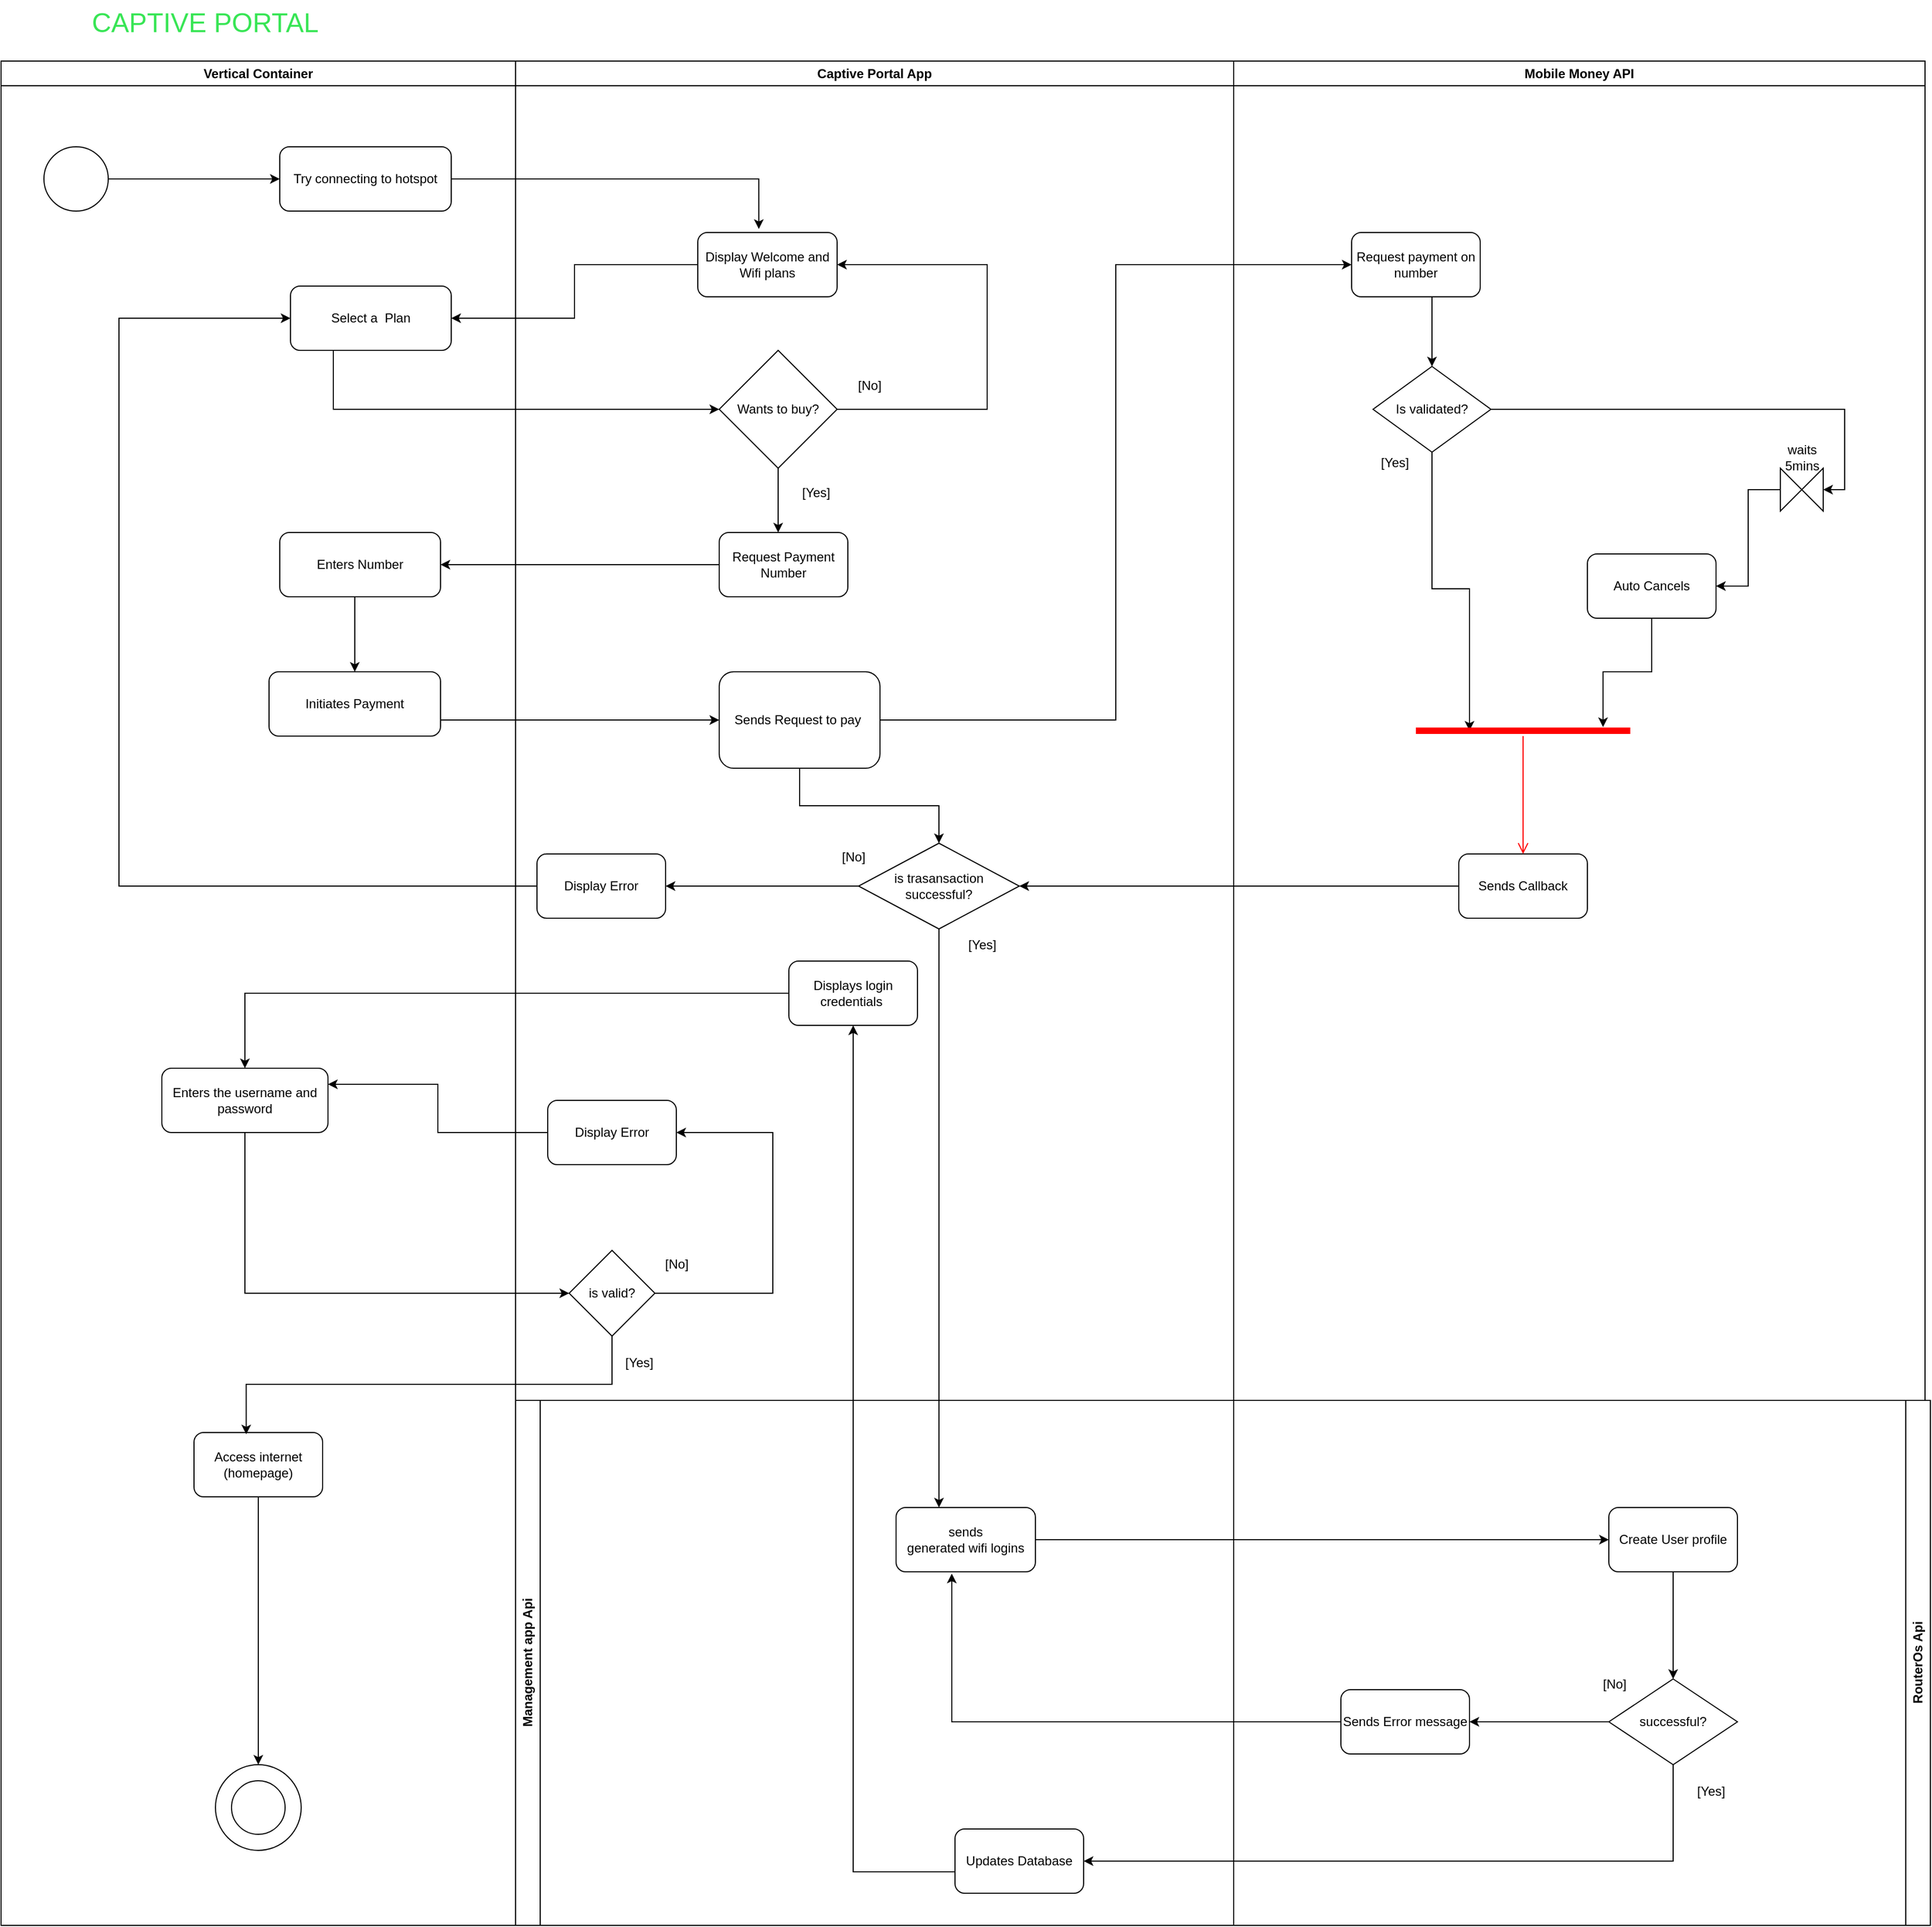 <mxfile version="24.2.5" type="github" pages="2">
  <diagram name="Page-1" id="CUb-QfJk0qU2F_aChCjE">
    <mxGraphModel dx="1254" dy="2926" grid="1" gridSize="10" guides="1" tooltips="1" connect="1" arrows="1" fold="1" page="1" pageScale="1" pageWidth="850" pageHeight="1100" math="0" shadow="0">
      <root>
        <mxCell id="0" />
        <mxCell id="1" parent="0" />
        <mxCell id="_54EH0U5GBHdhhIOFVnq-50" value="Vertical Container" style="swimlane;whiteSpace=wrap;html=1;" vertex="1" parent="1">
          <mxGeometry x="120" y="-1050" width="480" height="1740" as="geometry" />
        </mxCell>
        <mxCell id="_54EH0U5GBHdhhIOFVnq-55" style="edgeStyle=orthogonalEdgeStyle;rounded=0;orthogonalLoop=1;jettySize=auto;html=1;entryX=0;entryY=0.5;entryDx=0;entryDy=0;" edge="1" parent="_54EH0U5GBHdhhIOFVnq-50" source="_54EH0U5GBHdhhIOFVnq-52" target="_54EH0U5GBHdhhIOFVnq-53">
          <mxGeometry relative="1" as="geometry" />
        </mxCell>
        <mxCell id="_54EH0U5GBHdhhIOFVnq-52" value="" style="ellipse;whiteSpace=wrap;html=1;aspect=fixed;" vertex="1" parent="_54EH0U5GBHdhhIOFVnq-50">
          <mxGeometry x="40" y="80" width="60" height="60" as="geometry" />
        </mxCell>
        <mxCell id="_54EH0U5GBHdhhIOFVnq-53" value="Try connecting to hotspot" style="rounded=1;whiteSpace=wrap;html=1;" vertex="1" parent="_54EH0U5GBHdhhIOFVnq-50">
          <mxGeometry x="260" y="80" width="160" height="60" as="geometry" />
        </mxCell>
        <mxCell id="_54EH0U5GBHdhhIOFVnq-57" value="Select a&amp;nbsp; Plan" style="rounded=1;whiteSpace=wrap;html=1;" vertex="1" parent="_54EH0U5GBHdhhIOFVnq-50">
          <mxGeometry x="270" y="210" width="150" height="60" as="geometry" />
        </mxCell>
        <mxCell id="_54EH0U5GBHdhhIOFVnq-75" style="edgeStyle=orthogonalEdgeStyle;rounded=0;orthogonalLoop=1;jettySize=auto;html=1;entryX=0.5;entryY=0;entryDx=0;entryDy=0;" edge="1" parent="_54EH0U5GBHdhhIOFVnq-50" source="_54EH0U5GBHdhhIOFVnq-69" target="_54EH0U5GBHdhhIOFVnq-71">
          <mxGeometry relative="1" as="geometry">
            <Array as="points">
              <mxPoint x="330" y="500" />
              <mxPoint x="330" y="500" />
            </Array>
          </mxGeometry>
        </mxCell>
        <mxCell id="_54EH0U5GBHdhhIOFVnq-69" value="Enters Number" style="rounded=1;whiteSpace=wrap;html=1;" vertex="1" parent="_54EH0U5GBHdhhIOFVnq-50">
          <mxGeometry x="260" y="440" width="150" height="60" as="geometry" />
        </mxCell>
        <mxCell id="_54EH0U5GBHdhhIOFVnq-71" value="Initiates Payment" style="rounded=1;whiteSpace=wrap;html=1;" vertex="1" parent="_54EH0U5GBHdhhIOFVnq-50">
          <mxGeometry x="250" y="570" width="160" height="60" as="geometry" />
        </mxCell>
        <mxCell id="P2UTuWMtkCsNZybzm8Zl-17" value="Enters the username and password" style="rounded=1;whiteSpace=wrap;html=1;" vertex="1" parent="_54EH0U5GBHdhhIOFVnq-50">
          <mxGeometry x="150" y="940" width="155" height="60" as="geometry" />
        </mxCell>
        <mxCell id="1P5W6dFwLzDKhJgguuWO-12" value="" style="edgeStyle=orthogonalEdgeStyle;rounded=0;orthogonalLoop=1;jettySize=auto;html=1;" edge="1" parent="_54EH0U5GBHdhhIOFVnq-50" source="1P5W6dFwLzDKhJgguuWO-9" target="1P5W6dFwLzDKhJgguuWO-11">
          <mxGeometry relative="1" as="geometry" />
        </mxCell>
        <mxCell id="1P5W6dFwLzDKhJgguuWO-9" value="Access internet&lt;div&gt;(homepage)&lt;/div&gt;" style="rounded=1;whiteSpace=wrap;html=1;" vertex="1" parent="_54EH0U5GBHdhhIOFVnq-50">
          <mxGeometry x="180" y="1280" width="120" height="60" as="geometry" />
        </mxCell>
        <mxCell id="1P5W6dFwLzDKhJgguuWO-11" value="" style="ellipse;whiteSpace=wrap;html=1;rounded=1;" vertex="1" parent="_54EH0U5GBHdhhIOFVnq-50">
          <mxGeometry x="200" y="1590" width="80" height="80" as="geometry" />
        </mxCell>
        <mxCell id="1P5W6dFwLzDKhJgguuWO-13" value="" style="ellipse;whiteSpace=wrap;html=1;aspect=fixed;" vertex="1" parent="_54EH0U5GBHdhhIOFVnq-50">
          <mxGeometry x="215" y="1605" width="50" height="50" as="geometry" />
        </mxCell>
        <mxCell id="_54EH0U5GBHdhhIOFVnq-51" value="Captive Portal App" style="swimlane;whiteSpace=wrap;html=1;startSize=23;" vertex="1" parent="1">
          <mxGeometry x="600" y="-1050" width="670" height="1250" as="geometry" />
        </mxCell>
        <mxCell id="_54EH0U5GBHdhhIOFVnq-54" value="Display Welcome and Wifi plans" style="rounded=1;whiteSpace=wrap;html=1;" vertex="1" parent="_54EH0U5GBHdhhIOFVnq-51">
          <mxGeometry x="170" y="160" width="130" height="60" as="geometry" />
        </mxCell>
        <mxCell id="_54EH0U5GBHdhhIOFVnq-65" value="" style="edgeStyle=orthogonalEdgeStyle;rounded=0;orthogonalLoop=1;jettySize=auto;html=1;" edge="1" parent="_54EH0U5GBHdhhIOFVnq-51" source="_54EH0U5GBHdhhIOFVnq-61">
          <mxGeometry relative="1" as="geometry">
            <mxPoint x="245" y="440" as="targetPoint" />
          </mxGeometry>
        </mxCell>
        <mxCell id="_54EH0U5GBHdhhIOFVnq-67" style="edgeStyle=orthogonalEdgeStyle;rounded=0;orthogonalLoop=1;jettySize=auto;html=1;entryX=1;entryY=0.5;entryDx=0;entryDy=0;" edge="1" parent="_54EH0U5GBHdhhIOFVnq-51" target="_54EH0U5GBHdhhIOFVnq-54">
          <mxGeometry relative="1" as="geometry">
            <mxPoint x="300" y="325" as="sourcePoint" />
            <mxPoint x="355" y="230" as="targetPoint" />
            <Array as="points">
              <mxPoint x="440" y="325" />
              <mxPoint x="440" y="190" />
            </Array>
          </mxGeometry>
        </mxCell>
        <mxCell id="_54EH0U5GBHdhhIOFVnq-61" value="Wants to buy?" style="rhombus;whiteSpace=wrap;html=1;" vertex="1" parent="_54EH0U5GBHdhhIOFVnq-51">
          <mxGeometry x="190" y="270" width="110" height="110" as="geometry" />
        </mxCell>
        <mxCell id="_54EH0U5GBHdhhIOFVnq-60" value="" style="edgeStyle=orthogonalEdgeStyle;rounded=0;orthogonalLoop=1;jettySize=auto;html=1;entryX=0;entryY=0.5;entryDx=0;entryDy=0;" edge="1" parent="_54EH0U5GBHdhhIOFVnq-51" target="_54EH0U5GBHdhhIOFVnq-61">
          <mxGeometry relative="1" as="geometry">
            <mxPoint x="-170" y="270" as="sourcePoint" />
            <mxPoint x="165" y="325" as="targetPoint" />
            <Array as="points">
              <mxPoint x="-170" y="325" />
            </Array>
          </mxGeometry>
        </mxCell>
        <mxCell id="_54EH0U5GBHdhhIOFVnq-63" value="Request Payment Number" style="rounded=1;whiteSpace=wrap;html=1;" vertex="1" parent="_54EH0U5GBHdhhIOFVnq-51">
          <mxGeometry x="190" y="440" width="120" height="60" as="geometry" />
        </mxCell>
        <mxCell id="P2UTuWMtkCsNZybzm8Zl-1" value="" style="edgeStyle=orthogonalEdgeStyle;rounded=0;orthogonalLoop=1;jettySize=auto;html=1;" edge="1" parent="_54EH0U5GBHdhhIOFVnq-51" source="_54EH0U5GBHdhhIOFVnq-72" target="_54EH0U5GBHdhhIOFVnq-85">
          <mxGeometry relative="1" as="geometry" />
        </mxCell>
        <mxCell id="_54EH0U5GBHdhhIOFVnq-72" value="Sends Request to pay&amp;nbsp;" style="rounded=1;whiteSpace=wrap;html=1;" vertex="1" parent="_54EH0U5GBHdhhIOFVnq-51">
          <mxGeometry x="190" y="570" width="150" height="90" as="geometry" />
        </mxCell>
        <mxCell id="_54EH0U5GBHdhhIOFVnq-85" value="is trasansaction successful?" style="rhombus;whiteSpace=wrap;html=1;" vertex="1" parent="_54EH0U5GBHdhhIOFVnq-51">
          <mxGeometry x="320" y="730" width="150" height="80" as="geometry" />
        </mxCell>
        <mxCell id="P2UTuWMtkCsNZybzm8Zl-18" value="Displays login credentials&amp;nbsp;" style="rounded=1;whiteSpace=wrap;html=1;" vertex="1" parent="_54EH0U5GBHdhhIOFVnq-51">
          <mxGeometry x="255" y="840" width="120" height="60" as="geometry" />
        </mxCell>
        <mxCell id="_54EH0U5GBHdhhIOFVnq-86" value="Display Error" style="rounded=1;whiteSpace=wrap;html=1;" vertex="1" parent="_54EH0U5GBHdhhIOFVnq-51">
          <mxGeometry x="20" y="740" width="120" height="60" as="geometry" />
        </mxCell>
        <mxCell id="P2UTuWMtkCsNZybzm8Zl-6" style="edgeStyle=orthogonalEdgeStyle;rounded=0;orthogonalLoop=1;jettySize=auto;html=1;entryX=1;entryY=0.5;entryDx=0;entryDy=0;" edge="1" parent="_54EH0U5GBHdhhIOFVnq-51" source="_54EH0U5GBHdhhIOFVnq-85" target="_54EH0U5GBHdhhIOFVnq-86">
          <mxGeometry relative="1" as="geometry" />
        </mxCell>
        <mxCell id="1P5W6dFwLzDKhJgguuWO-7" value="Display Error" style="rounded=1;whiteSpace=wrap;html=1;" vertex="1" parent="_54EH0U5GBHdhhIOFVnq-51">
          <mxGeometry x="30" y="970" width="120" height="60" as="geometry" />
        </mxCell>
        <mxCell id="1P5W6dFwLzDKhJgguuWO-15" style="edgeStyle=orthogonalEdgeStyle;rounded=0;orthogonalLoop=1;jettySize=auto;html=1;entryX=1;entryY=0.5;entryDx=0;entryDy=0;exitX=1;exitY=0.5;exitDx=0;exitDy=0;" edge="1" parent="_54EH0U5GBHdhhIOFVnq-51" source="1P5W6dFwLzDKhJgguuWO-5" target="1P5W6dFwLzDKhJgguuWO-7">
          <mxGeometry relative="1" as="geometry">
            <mxPoint x="170" y="1150" as="sourcePoint" />
            <mxPoint x="190" y="1000" as="targetPoint" />
            <Array as="points">
              <mxPoint x="240" y="1150" />
              <mxPoint x="240" y="1000" />
            </Array>
          </mxGeometry>
        </mxCell>
        <mxCell id="1P5W6dFwLzDKhJgguuWO-5" value="is valid?" style="rhombus;whiteSpace=wrap;html=1;" vertex="1" parent="_54EH0U5GBHdhhIOFVnq-51">
          <mxGeometry x="50" y="1110" width="80" height="80" as="geometry" />
        </mxCell>
        <mxCell id="P2UTuWMtkCsNZybzm8Zl-4" value="[Yes]" style="text;html=1;align=center;verticalAlign=middle;resizable=0;points=[];autosize=1;strokeColor=none;fillColor=none;" vertex="1" parent="_54EH0U5GBHdhhIOFVnq-51">
          <mxGeometry x="410" y="810" width="50" height="30" as="geometry" />
        </mxCell>
        <mxCell id="P2UTuWMtkCsNZybzm8Zl-5" value="[No]" style="text;html=1;align=center;verticalAlign=middle;resizable=0;points=[];autosize=1;strokeColor=none;fillColor=none;" vertex="1" parent="_54EH0U5GBHdhhIOFVnq-51">
          <mxGeometry x="290" y="728" width="50" height="30" as="geometry" />
        </mxCell>
        <mxCell id="1P5W6dFwLzDKhJgguuWO-14" value="[Yes]" style="text;html=1;align=center;verticalAlign=middle;resizable=0;points=[];autosize=1;strokeColor=none;fillColor=none;" vertex="1" parent="_54EH0U5GBHdhhIOFVnq-51">
          <mxGeometry x="90" y="1200" width="50" height="30" as="geometry" />
        </mxCell>
        <mxCell id="_54EH0U5GBHdhhIOFVnq-56" style="edgeStyle=orthogonalEdgeStyle;rounded=0;orthogonalLoop=1;jettySize=auto;html=1;entryX=0.438;entryY=-0.055;entryDx=0;entryDy=0;entryPerimeter=0;" edge="1" parent="1" source="_54EH0U5GBHdhhIOFVnq-53" target="_54EH0U5GBHdhhIOFVnq-54">
          <mxGeometry relative="1" as="geometry" />
        </mxCell>
        <mxCell id="_54EH0U5GBHdhhIOFVnq-58" style="edgeStyle=orthogonalEdgeStyle;rounded=0;orthogonalLoop=1;jettySize=auto;html=1;exitX=0;exitY=0.5;exitDx=0;exitDy=0;" edge="1" parent="1" source="_54EH0U5GBHdhhIOFVnq-54" target="_54EH0U5GBHdhhIOFVnq-57">
          <mxGeometry relative="1" as="geometry" />
        </mxCell>
        <mxCell id="_54EH0U5GBHdhhIOFVnq-66" value="[Yes]" style="text;html=1;align=center;verticalAlign=middle;resizable=0;points=[];autosize=1;strokeColor=none;fillColor=none;" vertex="1" parent="1">
          <mxGeometry x="855" y="-662" width="50" height="30" as="geometry" />
        </mxCell>
        <mxCell id="_54EH0U5GBHdhhIOFVnq-68" value="[No]" style="text;html=1;align=center;verticalAlign=middle;resizable=0;points=[];autosize=1;strokeColor=none;fillColor=none;" vertex="1" parent="1">
          <mxGeometry x="905" y="-762" width="50" height="30" as="geometry" />
        </mxCell>
        <mxCell id="_54EH0U5GBHdhhIOFVnq-70" style="edgeStyle=orthogonalEdgeStyle;rounded=0;orthogonalLoop=1;jettySize=auto;html=1;entryX=1;entryY=0.5;entryDx=0;entryDy=0;" edge="1" parent="1" source="_54EH0U5GBHdhhIOFVnq-63" target="_54EH0U5GBHdhhIOFVnq-69">
          <mxGeometry relative="1" as="geometry" />
        </mxCell>
        <mxCell id="_54EH0U5GBHdhhIOFVnq-73" style="edgeStyle=orthogonalEdgeStyle;rounded=0;orthogonalLoop=1;jettySize=auto;html=1;entryX=0;entryY=0.5;entryDx=0;entryDy=0;" edge="1" parent="1" source="_54EH0U5GBHdhhIOFVnq-71" target="_54EH0U5GBHdhhIOFVnq-72">
          <mxGeometry relative="1" as="geometry">
            <Array as="points">
              <mxPoint x="600" y="-435" />
              <mxPoint x="600" y="-435" />
            </Array>
          </mxGeometry>
        </mxCell>
        <mxCell id="_54EH0U5GBHdhhIOFVnq-77" value="Mobile Money API" style="swimlane;whiteSpace=wrap;html=1;" vertex="1" parent="1">
          <mxGeometry x="1270" y="-1050" width="645" height="1250" as="geometry" />
        </mxCell>
        <mxCell id="_54EH0U5GBHdhhIOFVnq-80" value="" style="edgeStyle=orthogonalEdgeStyle;rounded=0;orthogonalLoop=1;jettySize=auto;html=1;" edge="1" parent="_54EH0U5GBHdhhIOFVnq-77" source="_54EH0U5GBHdhhIOFVnq-76" target="_54EH0U5GBHdhhIOFVnq-79">
          <mxGeometry relative="1" as="geometry">
            <Array as="points">
              <mxPoint x="185" y="230" />
              <mxPoint x="185" y="230" />
            </Array>
          </mxGeometry>
        </mxCell>
        <mxCell id="_54EH0U5GBHdhhIOFVnq-76" value="Request payment on number" style="rounded=1;whiteSpace=wrap;html=1;" vertex="1" parent="_54EH0U5GBHdhhIOFVnq-77">
          <mxGeometry x="110" y="160" width="120" height="60" as="geometry" />
        </mxCell>
        <mxCell id="1P5W6dFwLzDKhJgguuWO-28" style="edgeStyle=orthogonalEdgeStyle;rounded=0;orthogonalLoop=1;jettySize=auto;html=1;entryX=0.5;entryY=0;entryDx=0;entryDy=0;" edge="1" parent="_54EH0U5GBHdhhIOFVnq-77" source="_54EH0U5GBHdhhIOFVnq-79" target="1P5W6dFwLzDKhJgguuWO-20">
          <mxGeometry relative="1" as="geometry" />
        </mxCell>
        <mxCell id="_54EH0U5GBHdhhIOFVnq-79" value="Is validated?" style="rhombus;whiteSpace=wrap;html=1;" vertex="1" parent="_54EH0U5GBHdhhIOFVnq-77">
          <mxGeometry x="130" y="285" width="110" height="80" as="geometry" />
        </mxCell>
        <mxCell id="_54EH0U5GBHdhhIOFVnq-81" value="Sends Callback" style="rounded=1;whiteSpace=wrap;html=1;" vertex="1" parent="_54EH0U5GBHdhhIOFVnq-77">
          <mxGeometry x="210" y="740" width="120" height="60" as="geometry" />
        </mxCell>
        <mxCell id="_54EH0U5GBHdhhIOFVnq-82" style="edgeStyle=orthogonalEdgeStyle;rounded=0;orthogonalLoop=1;jettySize=auto;html=1;entryX=0.25;entryY=0.5;entryDx=0;entryDy=0;entryPerimeter=0;" edge="1" parent="_54EH0U5GBHdhhIOFVnq-77" source="_54EH0U5GBHdhhIOFVnq-79" target="1P5W6dFwLzDKhJgguuWO-31">
          <mxGeometry relative="1" as="geometry">
            <mxPoint x="184" y="450" as="targetPoint" />
          </mxGeometry>
        </mxCell>
        <mxCell id="P2UTuWMtkCsNZybzm8Zl-3" value="[Yes]" style="text;html=1;align=center;verticalAlign=middle;resizable=0;points=[];autosize=1;strokeColor=none;fillColor=none;" vertex="1" parent="_54EH0U5GBHdhhIOFVnq-77">
          <mxGeometry x="125" y="360" width="50" height="30" as="geometry" />
        </mxCell>
        <mxCell id="1P5W6dFwLzDKhJgguuWO-25" value="" style="edgeStyle=orthogonalEdgeStyle;rounded=0;orthogonalLoop=1;jettySize=auto;html=1;exitX=0.5;exitY=1;exitDx=0;exitDy=0;entryX=1;entryY=0.5;entryDx=0;entryDy=0;" edge="1" parent="_54EH0U5GBHdhhIOFVnq-77" source="1P5W6dFwLzDKhJgguuWO-20" target="1P5W6dFwLzDKhJgguuWO-33">
          <mxGeometry relative="1" as="geometry">
            <mxPoint x="450" y="510" as="targetPoint" />
            <Array as="points">
              <mxPoint x="480" y="400" />
              <mxPoint x="480" y="490" />
            </Array>
          </mxGeometry>
        </mxCell>
        <mxCell id="1P5W6dFwLzDKhJgguuWO-20" value="" style="shape=collate;html=1;direction=south;" vertex="1" parent="_54EH0U5GBHdhhIOFVnq-77">
          <mxGeometry x="510" y="380" width="40" height="40" as="geometry" />
        </mxCell>
        <mxCell id="1P5W6dFwLzDKhJgguuWO-29" value="waits&lt;div&gt;5mins&lt;/div&gt;" style="text;html=1;align=center;verticalAlign=middle;resizable=0;points=[];autosize=1;strokeColor=none;fillColor=none;" vertex="1" parent="_54EH0U5GBHdhhIOFVnq-77">
          <mxGeometry x="500" y="350" width="60" height="40" as="geometry" />
        </mxCell>
        <mxCell id="1P5W6dFwLzDKhJgguuWO-31" value="" style="shape=line;html=1;strokeWidth=6;strokeColor=#ff0000;" vertex="1" parent="_54EH0U5GBHdhhIOFVnq-77">
          <mxGeometry x="170" y="620" width="200" height="10" as="geometry" />
        </mxCell>
        <mxCell id="1P5W6dFwLzDKhJgguuWO-32" value="" style="edgeStyle=orthogonalEdgeStyle;html=1;verticalAlign=bottom;endArrow=open;endSize=8;strokeColor=#ff0000;rounded=0;" edge="1" source="1P5W6dFwLzDKhJgguuWO-31" parent="_54EH0U5GBHdhhIOFVnq-77" target="_54EH0U5GBHdhhIOFVnq-81">
          <mxGeometry relative="1" as="geometry">
            <mxPoint x="270" y="595" as="targetPoint" />
          </mxGeometry>
        </mxCell>
        <mxCell id="1P5W6dFwLzDKhJgguuWO-34" style="edgeStyle=orthogonalEdgeStyle;rounded=0;orthogonalLoop=1;jettySize=auto;html=1;entryX=0.873;entryY=0.167;entryDx=0;entryDy=0;entryPerimeter=0;" edge="1" parent="_54EH0U5GBHdhhIOFVnq-77" source="1P5W6dFwLzDKhJgguuWO-33" target="1P5W6dFwLzDKhJgguuWO-31">
          <mxGeometry relative="1" as="geometry" />
        </mxCell>
        <mxCell id="1P5W6dFwLzDKhJgguuWO-33" value="Auto Cancels" style="rounded=1;whiteSpace=wrap;html=1;" vertex="1" parent="_54EH0U5GBHdhhIOFVnq-77">
          <mxGeometry x="330" y="460" width="120" height="60" as="geometry" />
        </mxCell>
        <mxCell id="_54EH0U5GBHdhhIOFVnq-78" style="edgeStyle=orthogonalEdgeStyle;rounded=0;orthogonalLoop=1;jettySize=auto;html=1;entryX=0;entryY=0.5;entryDx=0;entryDy=0;" edge="1" parent="1" source="_54EH0U5GBHdhhIOFVnq-72" target="_54EH0U5GBHdhhIOFVnq-76">
          <mxGeometry relative="1" as="geometry" />
        </mxCell>
        <mxCell id="_54EH0U5GBHdhhIOFVnq-89" value="RouterOs Api" style="swimlane;horizontal=0;whiteSpace=wrap;html=1;startSize=23;direction=west;" vertex="1" parent="1">
          <mxGeometry x="1270" y="200" width="650" height="490" as="geometry" />
        </mxCell>
        <mxCell id="P2UTuWMtkCsNZybzm8Zl-8" value="" style="edgeStyle=orthogonalEdgeStyle;rounded=0;orthogonalLoop=1;jettySize=auto;html=1;" edge="1" parent="_54EH0U5GBHdhhIOFVnq-89" source="_54EH0U5GBHdhhIOFVnq-90" target="P2UTuWMtkCsNZybzm8Zl-7">
          <mxGeometry relative="1" as="geometry" />
        </mxCell>
        <mxCell id="_54EH0U5GBHdhhIOFVnq-90" value="Create User profile" style="rounded=1;whiteSpace=wrap;html=1;" vertex="1" parent="_54EH0U5GBHdhhIOFVnq-89">
          <mxGeometry x="350" y="100" width="120" height="60" as="geometry" />
        </mxCell>
        <mxCell id="P2UTuWMtkCsNZybzm8Zl-13" style="edgeStyle=orthogonalEdgeStyle;rounded=0;orthogonalLoop=1;jettySize=auto;html=1;entryX=1;entryY=0.5;entryDx=0;entryDy=0;" edge="1" parent="_54EH0U5GBHdhhIOFVnq-89" source="P2UTuWMtkCsNZybzm8Zl-7" target="P2UTuWMtkCsNZybzm8Zl-12">
          <mxGeometry relative="1" as="geometry" />
        </mxCell>
        <mxCell id="P2UTuWMtkCsNZybzm8Zl-7" value="successful?" style="rhombus;whiteSpace=wrap;html=1;" vertex="1" parent="_54EH0U5GBHdhhIOFVnq-89">
          <mxGeometry x="350" y="260" width="120" height="80" as="geometry" />
        </mxCell>
        <mxCell id="P2UTuWMtkCsNZybzm8Zl-11" value="[No]" style="text;html=1;align=center;verticalAlign=middle;resizable=0;points=[];autosize=1;strokeColor=none;fillColor=none;" vertex="1" parent="_54EH0U5GBHdhhIOFVnq-89">
          <mxGeometry x="330" y="250" width="50" height="30" as="geometry" />
        </mxCell>
        <mxCell id="P2UTuWMtkCsNZybzm8Zl-12" value="Sends Error message" style="rounded=1;whiteSpace=wrap;html=1;" vertex="1" parent="_54EH0U5GBHdhhIOFVnq-89">
          <mxGeometry x="100" y="270" width="120" height="60" as="geometry" />
        </mxCell>
        <mxCell id="P2UTuWMtkCsNZybzm8Zl-16" value="[Yes]" style="text;html=1;align=center;verticalAlign=middle;resizable=0;points=[];autosize=1;strokeColor=none;fillColor=none;" vertex="1" parent="_54EH0U5GBHdhhIOFVnq-89">
          <mxGeometry x="420" y="350" width="50" height="30" as="geometry" />
        </mxCell>
        <mxCell id="_54EH0U5GBHdhhIOFVnq-87" value="Management app Api" style="swimlane;horizontal=0;whiteSpace=wrap;html=1;" vertex="1" parent="1">
          <mxGeometry x="600" y="200" width="670" height="490" as="geometry" />
        </mxCell>
        <mxCell id="_54EH0U5GBHdhhIOFVnq-88" value="sends&lt;div&gt;generated wifi logins&lt;/div&gt;" style="rounded=1;whiteSpace=wrap;html=1;" vertex="1" parent="_54EH0U5GBHdhhIOFVnq-87">
          <mxGeometry x="355" y="100" width="130" height="60" as="geometry" />
        </mxCell>
        <mxCell id="P2UTuWMtkCsNZybzm8Zl-9" value="Updates Database" style="rounded=1;whiteSpace=wrap;html=1;" vertex="1" parent="_54EH0U5GBHdhhIOFVnq-87">
          <mxGeometry x="410" y="400" width="120" height="60" as="geometry" />
        </mxCell>
        <mxCell id="P2UTuWMtkCsNZybzm8Zl-2" value="" style="edgeStyle=orthogonalEdgeStyle;rounded=0;orthogonalLoop=1;jettySize=auto;html=1;entryX=0.308;entryY=0;entryDx=0;entryDy=0;entryPerimeter=0;" edge="1" parent="1" source="_54EH0U5GBHdhhIOFVnq-85" target="_54EH0U5GBHdhhIOFVnq-88">
          <mxGeometry relative="1" as="geometry" />
        </mxCell>
        <mxCell id="P2UTuWMtkCsNZybzm8Zl-14" style="edgeStyle=orthogonalEdgeStyle;rounded=0;orthogonalLoop=1;jettySize=auto;html=1;entryX=0.4;entryY=1.028;entryDx=0;entryDy=0;entryPerimeter=0;" edge="1" parent="1" source="P2UTuWMtkCsNZybzm8Zl-12" target="_54EH0U5GBHdhhIOFVnq-88">
          <mxGeometry relative="1" as="geometry" />
        </mxCell>
        <mxCell id="P2UTuWMtkCsNZybzm8Zl-15" style="edgeStyle=orthogonalEdgeStyle;rounded=0;orthogonalLoop=1;jettySize=auto;html=1;entryX=1;entryY=0.5;entryDx=0;entryDy=0;exitX=0.5;exitY=1;exitDx=0;exitDy=0;" edge="1" parent="1" source="P2UTuWMtkCsNZybzm8Zl-7" target="P2UTuWMtkCsNZybzm8Zl-9">
          <mxGeometry relative="1" as="geometry">
            <mxPoint x="960" y="340" as="targetPoint" />
            <Array as="points">
              <mxPoint x="1680" y="630" />
            </Array>
          </mxGeometry>
        </mxCell>
        <mxCell id="1P5W6dFwLzDKhJgguuWO-2" style="edgeStyle=orthogonalEdgeStyle;rounded=0;orthogonalLoop=1;jettySize=auto;html=1;entryX=0;entryY=0.5;entryDx=0;entryDy=0;" edge="1" parent="1" source="_54EH0U5GBHdhhIOFVnq-86" target="_54EH0U5GBHdhhIOFVnq-57">
          <mxGeometry relative="1" as="geometry">
            <Array as="points">
              <mxPoint x="230" y="-280" />
              <mxPoint x="230" y="-810" />
            </Array>
          </mxGeometry>
        </mxCell>
        <mxCell id="1P5W6dFwLzDKhJgguuWO-4" style="edgeStyle=orthogonalEdgeStyle;rounded=0;orthogonalLoop=1;jettySize=auto;html=1;entryX=0.5;entryY=0;entryDx=0;entryDy=0;" edge="1" parent="1" source="P2UTuWMtkCsNZybzm8Zl-18" target="P2UTuWMtkCsNZybzm8Zl-17">
          <mxGeometry relative="1" as="geometry">
            <mxPoint x="350" y="-170" as="targetPoint" />
          </mxGeometry>
        </mxCell>
        <mxCell id="1P5W6dFwLzDKhJgguuWO-8" style="edgeStyle=orthogonalEdgeStyle;rounded=0;orthogonalLoop=1;jettySize=auto;html=1;entryX=0;entryY=0.5;entryDx=0;entryDy=0;" edge="1" parent="1" source="_54EH0U5GBHdhhIOFVnq-88" target="_54EH0U5GBHdhhIOFVnq-90">
          <mxGeometry relative="1" as="geometry" />
        </mxCell>
        <mxCell id="1P5W6dFwLzDKhJgguuWO-3" style="edgeStyle=orthogonalEdgeStyle;rounded=0;orthogonalLoop=1;jettySize=auto;html=1;entryX=0.5;entryY=1;entryDx=0;entryDy=0;exitX=0;exitY=0.5;exitDx=0;exitDy=0;" edge="1" parent="1" source="P2UTuWMtkCsNZybzm8Zl-9" target="P2UTuWMtkCsNZybzm8Zl-18">
          <mxGeometry relative="1" as="geometry">
            <mxPoint x="740.0" y="-98.32" as="targetPoint" />
            <mxPoint x="1010" y="645" as="sourcePoint" />
            <Array as="points">
              <mxPoint x="1010" y="640" />
              <mxPoint x="915" y="640" />
            </Array>
          </mxGeometry>
        </mxCell>
        <mxCell id="1P5W6dFwLzDKhJgguuWO-6" value="" style="edgeStyle=orthogonalEdgeStyle;rounded=0;orthogonalLoop=1;jettySize=auto;html=1;" edge="1" parent="1" source="P2UTuWMtkCsNZybzm8Zl-17" target="1P5W6dFwLzDKhJgguuWO-5">
          <mxGeometry relative="1" as="geometry">
            <Array as="points">
              <mxPoint x="348" y="100" />
            </Array>
          </mxGeometry>
        </mxCell>
        <mxCell id="1P5W6dFwLzDKhJgguuWO-10" style="edgeStyle=orthogonalEdgeStyle;rounded=0;orthogonalLoop=1;jettySize=auto;html=1;entryX=0.406;entryY=0.028;entryDx=0;entryDy=0;entryPerimeter=0;exitX=0.5;exitY=1;exitDx=0;exitDy=0;" edge="1" parent="1" source="1P5W6dFwLzDKhJgguuWO-5" target="1P5W6dFwLzDKhJgguuWO-9">
          <mxGeometry relative="1" as="geometry" />
        </mxCell>
        <mxCell id="1P5W6dFwLzDKhJgguuWO-16" style="edgeStyle=orthogonalEdgeStyle;rounded=0;orthogonalLoop=1;jettySize=auto;html=1;entryX=1;entryY=0.25;entryDx=0;entryDy=0;" edge="1" parent="1" source="1P5W6dFwLzDKhJgguuWO-7" target="P2UTuWMtkCsNZybzm8Zl-17">
          <mxGeometry relative="1" as="geometry" />
        </mxCell>
        <mxCell id="1P5W6dFwLzDKhJgguuWO-17" value="[No]" style="text;html=1;align=center;verticalAlign=middle;resizable=0;points=[];autosize=1;strokeColor=none;fillColor=none;" vertex="1" parent="1">
          <mxGeometry x="725" y="58" width="50" height="30" as="geometry" />
        </mxCell>
        <mxCell id="1P5W6dFwLzDKhJgguuWO-35" style="edgeStyle=orthogonalEdgeStyle;rounded=0;orthogonalLoop=1;jettySize=auto;html=1;entryX=1;entryY=0.5;entryDx=0;entryDy=0;" edge="1" parent="1" source="_54EH0U5GBHdhhIOFVnq-81" target="_54EH0U5GBHdhhIOFVnq-85">
          <mxGeometry relative="1" as="geometry" />
        </mxCell>
        <mxCell id="_CGSbkhhY-q3rpVF21e--1" value="&lt;font color=&quot;#38e555&quot; style=&quot;font-size: 25px;&quot;&gt;CAPTIVE PORTAL&lt;/font&gt;" style="text;html=1;align=center;verticalAlign=middle;resizable=0;points=[];autosize=1;strokeColor=none;fillColor=none;" vertex="1" parent="1">
          <mxGeometry x="190" y="-1107" width="240" height="40" as="geometry" />
        </mxCell>
      </root>
    </mxGraphModel>
  </diagram>
  <diagram id="O-I59G9fJrfRQ95eSP8q" name="Page-2">
    <mxGraphModel dx="1118" dy="474" grid="1" gridSize="10" guides="1" tooltips="1" connect="1" arrows="1" fold="1" page="1" pageScale="1" pageWidth="850" pageHeight="1100" math="0" shadow="0">
      <root>
        <mxCell id="0" />
        <mxCell id="1" parent="0" />
        <mxCell id="KKLVnmc6L5XwM3b4BZqR-1" value="Admin" style="swimlane;whiteSpace=wrap;html=1;" vertex="1" parent="1">
          <mxGeometry x="140" y="120" width="550" height="1000" as="geometry" />
        </mxCell>
        <mxCell id="KKLVnmc6L5XwM3b4BZqR-2" style="edgeStyle=orthogonalEdgeStyle;rounded=0;orthogonalLoop=1;jettySize=auto;html=1;exitX=0.5;exitY=1;exitDx=0;exitDy=0;entryX=0.5;entryY=0;entryDx=0;entryDy=0;" edge="1" parent="KKLVnmc6L5XwM3b4BZqR-1" source="KKLVnmc6L5XwM3b4BZqR-3" target="KKLVnmc6L5XwM3b4BZqR-5">
          <mxGeometry relative="1" as="geometry" />
        </mxCell>
        <mxCell id="KKLVnmc6L5XwM3b4BZqR-3" value="Start the application" style="rounded=1;whiteSpace=wrap;html=1;" vertex="1" parent="KKLVnmc6L5XwM3b4BZqR-1">
          <mxGeometry x="182.5" y="60" width="120" height="60" as="geometry" />
        </mxCell>
        <mxCell id="KKLVnmc6L5XwM3b4BZqR-4" value="" style="edgeStyle=orthogonalEdgeStyle;rounded=0;orthogonalLoop=1;jettySize=auto;html=1;" edge="1" parent="KKLVnmc6L5XwM3b4BZqR-1" source="KKLVnmc6L5XwM3b4BZqR-5" target="KKLVnmc6L5XwM3b4BZqR-9">
          <mxGeometry relative="1" as="geometry" />
        </mxCell>
        <mxCell id="KKLVnmc6L5XwM3b4BZqR-5" value="has account?" style="rhombus;whiteSpace=wrap;html=1;" vertex="1" parent="KKLVnmc6L5XwM3b4BZqR-1">
          <mxGeometry x="185" y="180" width="115" height="80" as="geometry" />
        </mxCell>
        <mxCell id="KKLVnmc6L5XwM3b4BZqR-6" style="edgeStyle=orthogonalEdgeStyle;rounded=0;orthogonalLoop=1;jettySize=auto;html=1;entryX=0;entryY=0.5;entryDx=0;entryDy=0;" edge="1" parent="KKLVnmc6L5XwM3b4BZqR-1" source="KKLVnmc6L5XwM3b4BZqR-7" target="KKLVnmc6L5XwM3b4BZqR-3">
          <mxGeometry relative="1" as="geometry" />
        </mxCell>
        <mxCell id="KKLVnmc6L5XwM3b4BZqR-7" value="" style="ellipse;whiteSpace=wrap;html=1;aspect=fixed;fillColor=default;" vertex="1" parent="KKLVnmc6L5XwM3b4BZqR-1">
          <mxGeometry x="40" y="70" width="40" height="40" as="geometry" />
        </mxCell>
        <mxCell id="KKLVnmc6L5XwM3b4BZqR-8" style="edgeStyle=orthogonalEdgeStyle;rounded=0;orthogonalLoop=1;jettySize=auto;html=1;entryX=0.5;entryY=0;entryDx=0;entryDy=0;" edge="1" parent="KKLVnmc6L5XwM3b4BZqR-1" source="KKLVnmc6L5XwM3b4BZqR-9" target="KKLVnmc6L5XwM3b4BZqR-15">
          <mxGeometry relative="1" as="geometry">
            <Array as="points">
              <mxPoint x="450" y="250" />
              <mxPoint x="450" y="250" />
            </Array>
          </mxGeometry>
        </mxCell>
        <mxCell id="KKLVnmc6L5XwM3b4BZqR-9" value="create account" style="rounded=1;whiteSpace=wrap;html=1;" vertex="1" parent="KKLVnmc6L5XwM3b4BZqR-1">
          <mxGeometry x="380" y="190" width="120" height="60" as="geometry" />
        </mxCell>
        <mxCell id="KKLVnmc6L5XwM3b4BZqR-10" value="Enter login credentials" style="rounded=1;whiteSpace=wrap;html=1;" vertex="1" parent="KKLVnmc6L5XwM3b4BZqR-1">
          <mxGeometry x="120" y="460" width="150" height="60" as="geometry" />
        </mxCell>
        <mxCell id="KKLVnmc6L5XwM3b4BZqR-11" value="[No account]" style="text;html=1;align=center;verticalAlign=middle;resizable=0;points=[];autosize=1;strokeColor=none;fillColor=none;" vertex="1" parent="KKLVnmc6L5XwM3b4BZqR-1">
          <mxGeometry x="250" y="170" width="90" height="30" as="geometry" />
        </mxCell>
        <mxCell id="KKLVnmc6L5XwM3b4BZqR-12" value="[Has account]" style="text;html=1;align=center;verticalAlign=middle;resizable=0;points=[];autosize=1;strokeColor=none;fillColor=none;" vertex="1" parent="KKLVnmc6L5XwM3b4BZqR-1">
          <mxGeometry x="120" y="230" width="100" height="30" as="geometry" />
        </mxCell>
        <mxCell id="KKLVnmc6L5XwM3b4BZqR-13" value="" style="shape=line;html=1;strokeWidth=6;strokeColor=#ff0000;direction=north;" vertex="1" parent="KKLVnmc6L5XwM3b4BZqR-1">
          <mxGeometry x="350" y="300" width="10" height="210" as="geometry" />
        </mxCell>
        <mxCell id="KKLVnmc6L5XwM3b4BZqR-14" value="" style="edgeStyle=orthogonalEdgeStyle;html=1;verticalAlign=bottom;endArrow=open;endSize=8;strokeColor=#ff0000;rounded=0;entryX=0.5;entryY=0;entryDx=0;entryDy=0;" edge="1" parent="KKLVnmc6L5XwM3b4BZqR-1" source="KKLVnmc6L5XwM3b4BZqR-13" target="KKLVnmc6L5XwM3b4BZqR-10">
          <mxGeometry relative="1" as="geometry">
            <mxPoint x="400" y="500" as="targetPoint" />
            <Array as="points">
              <mxPoint x="195" y="395" />
            </Array>
          </mxGeometry>
        </mxCell>
        <mxCell id="KKLVnmc6L5XwM3b4BZqR-15" value="is valid?" style="rhombus;whiteSpace=wrap;html=1;" vertex="1" parent="KKLVnmc6L5XwM3b4BZqR-1">
          <mxGeometry x="410" y="690" width="80" height="80" as="geometry" />
        </mxCell>
        <mxCell id="KKLVnmc6L5XwM3b4BZqR-16" value="Wifi Management App" style="swimlane;whiteSpace=wrap;html=1;" vertex="1" parent="1">
          <mxGeometry x="690" y="120" width="430" height="1000" as="geometry" />
        </mxCell>
        <mxCell id="KKLVnmc6L5XwM3b4BZqR-17" value="" style="edgeStyle=orthogonalEdgeStyle;rounded=0;orthogonalLoop=1;jettySize=auto;html=1;" edge="1" parent="KKLVnmc6L5XwM3b4BZqR-16" source="KKLVnmc6L5XwM3b4BZqR-18" target="KKLVnmc6L5XwM3b4BZqR-20">
          <mxGeometry relative="1" as="geometry" />
        </mxCell>
        <mxCell id="KKLVnmc6L5XwM3b4BZqR-18" value="Request for username and password" style="rounded=1;whiteSpace=wrap;html=1;" vertex="1" parent="KKLVnmc6L5XwM3b4BZqR-16">
          <mxGeometry x="70" y="250" width="160" height="60" as="geometry" />
        </mxCell>
        <mxCell id="KKLVnmc6L5XwM3b4BZqR-19" value="" style="edgeStyle=orthogonalEdgeStyle;rounded=0;orthogonalLoop=1;jettySize=auto;html=1;entryX=0.417;entryY=0;entryDx=0;entryDy=0;entryPerimeter=0;" edge="1" parent="KKLVnmc6L5XwM3b4BZqR-16" source="KKLVnmc6L5XwM3b4BZqR-20" target="KKLVnmc6L5XwM3b4BZqR-21">
          <mxGeometry relative="1" as="geometry" />
        </mxCell>
        <mxCell id="KKLVnmc6L5XwM3b4BZqR-20" value="Forgotten password?" style="rhombus;whiteSpace=wrap;html=1;" vertex="1" parent="KKLVnmc6L5XwM3b4BZqR-16">
          <mxGeometry x="95" y="350" width="110" height="80" as="geometry" />
        </mxCell>
        <mxCell id="KKLVnmc6L5XwM3b4BZqR-21" value="Send reset password link" style="rounded=1;whiteSpace=wrap;html=1;" vertex="1" parent="KKLVnmc6L5XwM3b4BZqR-16">
          <mxGeometry x="100" y="470" width="120" height="60" as="geometry" />
        </mxCell>
        <mxCell id="KKLVnmc6L5XwM3b4BZqR-22" value="[No]" style="text;html=1;align=center;verticalAlign=middle;resizable=0;points=[];autosize=1;strokeColor=none;fillColor=none;" vertex="1" parent="KKLVnmc6L5XwM3b4BZqR-16">
          <mxGeometry x="45" y="350" width="50" height="30" as="geometry" />
        </mxCell>
        <mxCell id="KKLVnmc6L5XwM3b4BZqR-23" value="" style="edgeStyle=orthogonalEdgeStyle;rounded=0;orthogonalLoop=1;jettySize=auto;html=1;" edge="1" parent="KKLVnmc6L5XwM3b4BZqR-16" source="KKLVnmc6L5XwM3b4BZqR-24" target="KKLVnmc6L5XwM3b4BZqR-27">
          <mxGeometry relative="1" as="geometry" />
        </mxCell>
        <mxCell id="KKLVnmc6L5XwM3b4BZqR-24" value="Verify login credentials" style="rounded=1;whiteSpace=wrap;html=1;" vertex="1" parent="KKLVnmc6L5XwM3b4BZqR-16">
          <mxGeometry x="85" y="590" width="150" height="60" as="geometry" />
        </mxCell>
        <mxCell id="KKLVnmc6L5XwM3b4BZqR-25" value="" style="edgeStyle=orthogonalEdgeStyle;rounded=0;orthogonalLoop=1;jettySize=auto;html=1;entryX=0.425;entryY=0.017;entryDx=0;entryDy=0;entryPerimeter=0;" edge="1" parent="KKLVnmc6L5XwM3b4BZqR-16" source="KKLVnmc6L5XwM3b4BZqR-27" target="KKLVnmc6L5XwM3b4BZqR-29">
          <mxGeometry relative="1" as="geometry" />
        </mxCell>
        <mxCell id="KKLVnmc6L5XwM3b4BZqR-26" style="edgeStyle=orthogonalEdgeStyle;rounded=0;orthogonalLoop=1;jettySize=auto;html=1;" edge="1" parent="KKLVnmc6L5XwM3b4BZqR-16" source="KKLVnmc6L5XwM3b4BZqR-27" target="KKLVnmc6L5XwM3b4BZqR-32">
          <mxGeometry relative="1" as="geometry">
            <mxPoint x="350" y="530" as="targetPoint" />
          </mxGeometry>
        </mxCell>
        <mxCell id="KKLVnmc6L5XwM3b4BZqR-27" value="is valid?" style="rhombus;whiteSpace=wrap;html=1;" vertex="1" parent="KKLVnmc6L5XwM3b4BZqR-16">
          <mxGeometry x="120" y="690" width="80" height="80" as="geometry" />
        </mxCell>
        <mxCell id="KKLVnmc6L5XwM3b4BZqR-28" value="" style="edgeStyle=orthogonalEdgeStyle;rounded=0;orthogonalLoop=1;jettySize=auto;html=1;entryX=0.5;entryY=0;entryDx=0;entryDy=0;" edge="1" parent="KKLVnmc6L5XwM3b4BZqR-16" source="KKLVnmc6L5XwM3b4BZqR-29" target="KKLVnmc6L5XwM3b4BZqR-33">
          <mxGeometry relative="1" as="geometry">
            <Array as="points">
              <mxPoint x="180" y="910" />
              <mxPoint x="180" y="910" />
            </Array>
          </mxGeometry>
        </mxCell>
        <mxCell id="KKLVnmc6L5XwM3b4BZqR-29" value="Go to Homepage" style="rounded=1;whiteSpace=wrap;html=1;" vertex="1" parent="KKLVnmc6L5XwM3b4BZqR-16">
          <mxGeometry x="110" y="830" width="120" height="60" as="geometry" />
        </mxCell>
        <mxCell id="KKLVnmc6L5XwM3b4BZqR-30" value="[Yes]" style="text;html=1;align=center;verticalAlign=middle;resizable=0;points=[];autosize=1;strokeColor=none;fillColor=none;" vertex="1" parent="KKLVnmc6L5XwM3b4BZqR-16">
          <mxGeometry x="100" y="780" width="50" height="30" as="geometry" />
        </mxCell>
        <mxCell id="KKLVnmc6L5XwM3b4BZqR-31" style="edgeStyle=orthogonalEdgeStyle;rounded=0;orthogonalLoop=1;jettySize=auto;html=1;entryX=1;entryY=0.5;entryDx=0;entryDy=0;" edge="1" parent="KKLVnmc6L5XwM3b4BZqR-16" source="KKLVnmc6L5XwM3b4BZqR-32" target="KKLVnmc6L5XwM3b4BZqR-18">
          <mxGeometry relative="1" as="geometry">
            <Array as="points">
              <mxPoint x="350" y="280" />
            </Array>
          </mxGeometry>
        </mxCell>
        <mxCell id="KKLVnmc6L5XwM3b4BZqR-32" value="Display error" style="rounded=1;whiteSpace=wrap;html=1;" vertex="1" parent="KKLVnmc6L5XwM3b4BZqR-16">
          <mxGeometry x="290" y="460" width="120" height="60" as="geometry" />
        </mxCell>
        <mxCell id="KKLVnmc6L5XwM3b4BZqR-33" value="" style="ellipse;whiteSpace=wrap;html=1;aspect=fixed;" vertex="1" parent="KKLVnmc6L5XwM3b4BZqR-16">
          <mxGeometry x="150" y="930" width="60" height="60" as="geometry" />
        </mxCell>
        <mxCell id="KKLVnmc6L5XwM3b4BZqR-34" value="" style="ellipse;whiteSpace=wrap;html=1;aspect=fixed;fillColor=#000000;" vertex="1" parent="KKLVnmc6L5XwM3b4BZqR-16">
          <mxGeometry x="162.5" y="942.5" width="35" height="35" as="geometry" />
        </mxCell>
        <mxCell id="KKLVnmc6L5XwM3b4BZqR-35" style="edgeStyle=orthogonalEdgeStyle;rounded=0;orthogonalLoop=1;jettySize=auto;html=1;entryX=0;entryY=0.5;entryDx=0;entryDy=0;exitX=0.5;exitY=1;exitDx=0;exitDy=0;" edge="1" parent="1" source="KKLVnmc6L5XwM3b4BZqR-5" target="KKLVnmc6L5XwM3b4BZqR-18">
          <mxGeometry relative="1" as="geometry">
            <mxPoint x="380" y="400" as="sourcePoint" />
            <mxPoint x="637" y="467.98" as="targetPoint" />
            <Array as="points">
              <mxPoint x="383" y="390" />
            </Array>
          </mxGeometry>
        </mxCell>
        <mxCell id="KKLVnmc6L5XwM3b4BZqR-36" value="[Yes]" style="text;html=1;align=center;verticalAlign=middle;resizable=0;points=[];autosize=1;strokeColor=none;fillColor=none;" vertex="1" parent="1">
          <mxGeometry x="785" y="548" width="50" height="30" as="geometry" />
        </mxCell>
        <mxCell id="KKLVnmc6L5XwM3b4BZqR-37" style="edgeStyle=orthogonalEdgeStyle;rounded=0;orthogonalLoop=1;jettySize=auto;html=1;entryX=0;entryY=0.5;entryDx=0;entryDy=0;" edge="1" parent="1" source="KKLVnmc6L5XwM3b4BZqR-10" target="KKLVnmc6L5XwM3b4BZqR-24">
          <mxGeometry relative="1" as="geometry">
            <mxPoint x="335" y="700" as="targetPoint" />
            <Array as="points">
              <mxPoint x="335" y="740" />
            </Array>
          </mxGeometry>
        </mxCell>
        <mxCell id="KKLVnmc6L5XwM3b4BZqR-38" style="edgeStyle=orthogonalEdgeStyle;rounded=0;orthogonalLoop=1;jettySize=auto;html=1;entryX=0.048;entryY=0.7;entryDx=0;entryDy=0;entryPerimeter=0;" edge="1" parent="1" source="KKLVnmc6L5XwM3b4BZqR-21" target="KKLVnmc6L5XwM3b4BZqR-13">
          <mxGeometry relative="1" as="geometry">
            <mxPoint x="600" y="620" as="targetPoint" />
          </mxGeometry>
        </mxCell>
        <mxCell id="KKLVnmc6L5XwM3b4BZqR-39" style="edgeStyle=orthogonalEdgeStyle;rounded=0;orthogonalLoop=1;jettySize=auto;html=1;entryX=0.886;entryY=0.5;entryDx=0;entryDy=0;entryPerimeter=0;" edge="1" parent="1" source="KKLVnmc6L5XwM3b4BZqR-20" target="KKLVnmc6L5XwM3b4BZqR-13">
          <mxGeometry relative="1" as="geometry" />
        </mxCell>
        <mxCell id="KKLVnmc6L5XwM3b4BZqR-40" style="edgeStyle=orthogonalEdgeStyle;rounded=0;orthogonalLoop=1;jettySize=auto;html=1;entryX=0;entryY=0.75;entryDx=0;entryDy=0;" edge="1" parent="1" source="KKLVnmc6L5XwM3b4BZqR-15" target="KKLVnmc6L5XwM3b4BZqR-29">
          <mxGeometry relative="1" as="geometry">
            <Array as="points">
              <mxPoint x="590" y="995" />
            </Array>
          </mxGeometry>
        </mxCell>
        <mxCell id="KKLVnmc6L5XwM3b4BZqR-41" value="[No]" style="text;html=1;align=center;verticalAlign=middle;resizable=0;points=[];autosize=1;strokeColor=none;fillColor=none;" vertex="1" parent="1">
          <mxGeometry x="885" y="828" width="50" height="30" as="geometry" />
        </mxCell>
        <mxCell id="KKLVnmc6L5XwM3b4BZqR-42" value="&lt;b&gt;&lt;font color=&quot;#66b2ff&quot; style=&quot;font-size: 17px;&quot;&gt;Login for Admin users&lt;/font&gt;&lt;/b&gt;" style="text;html=1;align=center;verticalAlign=middle;resizable=0;points=[];autosize=1;strokeColor=none;fillColor=none;" vertex="1" parent="1">
          <mxGeometry x="130" y="78" width="200" height="30" as="geometry" />
        </mxCell>
      </root>
    </mxGraphModel>
  </diagram>
</mxfile>

